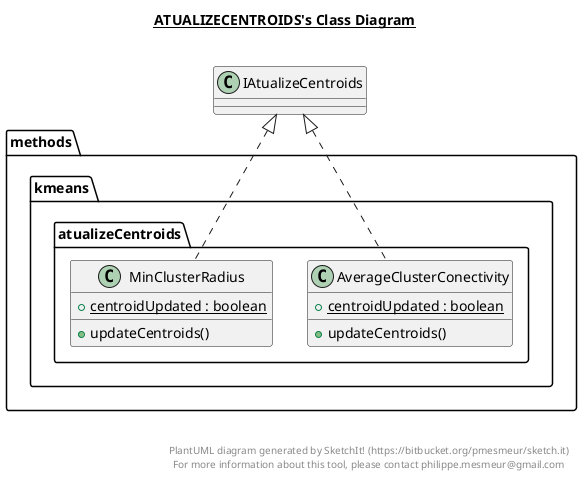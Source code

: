 @startuml

title __ATUALIZECENTROIDS's Class Diagram__\n

  namespace methods.kmeans {
    namespace atualizeCentroids {
      class methods.kmeans.atualizeCentroids.AverageClusterConectivity {
          {static} + centroidUpdated : boolean
          + updateCentroids()
      }
    }
  }
  

  namespace methods.kmeans {
    namespace atualizeCentroids {
      class methods.kmeans.atualizeCentroids.MinClusterRadius {
          {static} + centroidUpdated : boolean
          + updateCentroids()
      }
    }
  }
  

  methods.kmeans.atualizeCentroids.AverageClusterConectivity .up.|> IAtualizeCentroids
  methods.kmeans.atualizeCentroids.MinClusterRadius .up.|> IAtualizeCentroids


right footer


PlantUML diagram generated by SketchIt! (https://bitbucket.org/pmesmeur/sketch.it)
For more information about this tool, please contact philippe.mesmeur@gmail.com
endfooter

@enduml
